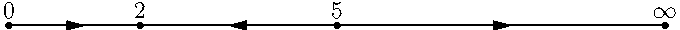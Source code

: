 size(12cm,4cm);
dot("$0$",(0,0),N);
dot("$2$",(2,0),N);
dot("$5$",(5,0),N);
dot("$\infty$",(10,0),N);
draw((0,0)--(2,0),MidArrow);
draw((5,0)--(2,0),MidArrow);
draw((5,0)--(10,0),MidArrow);
